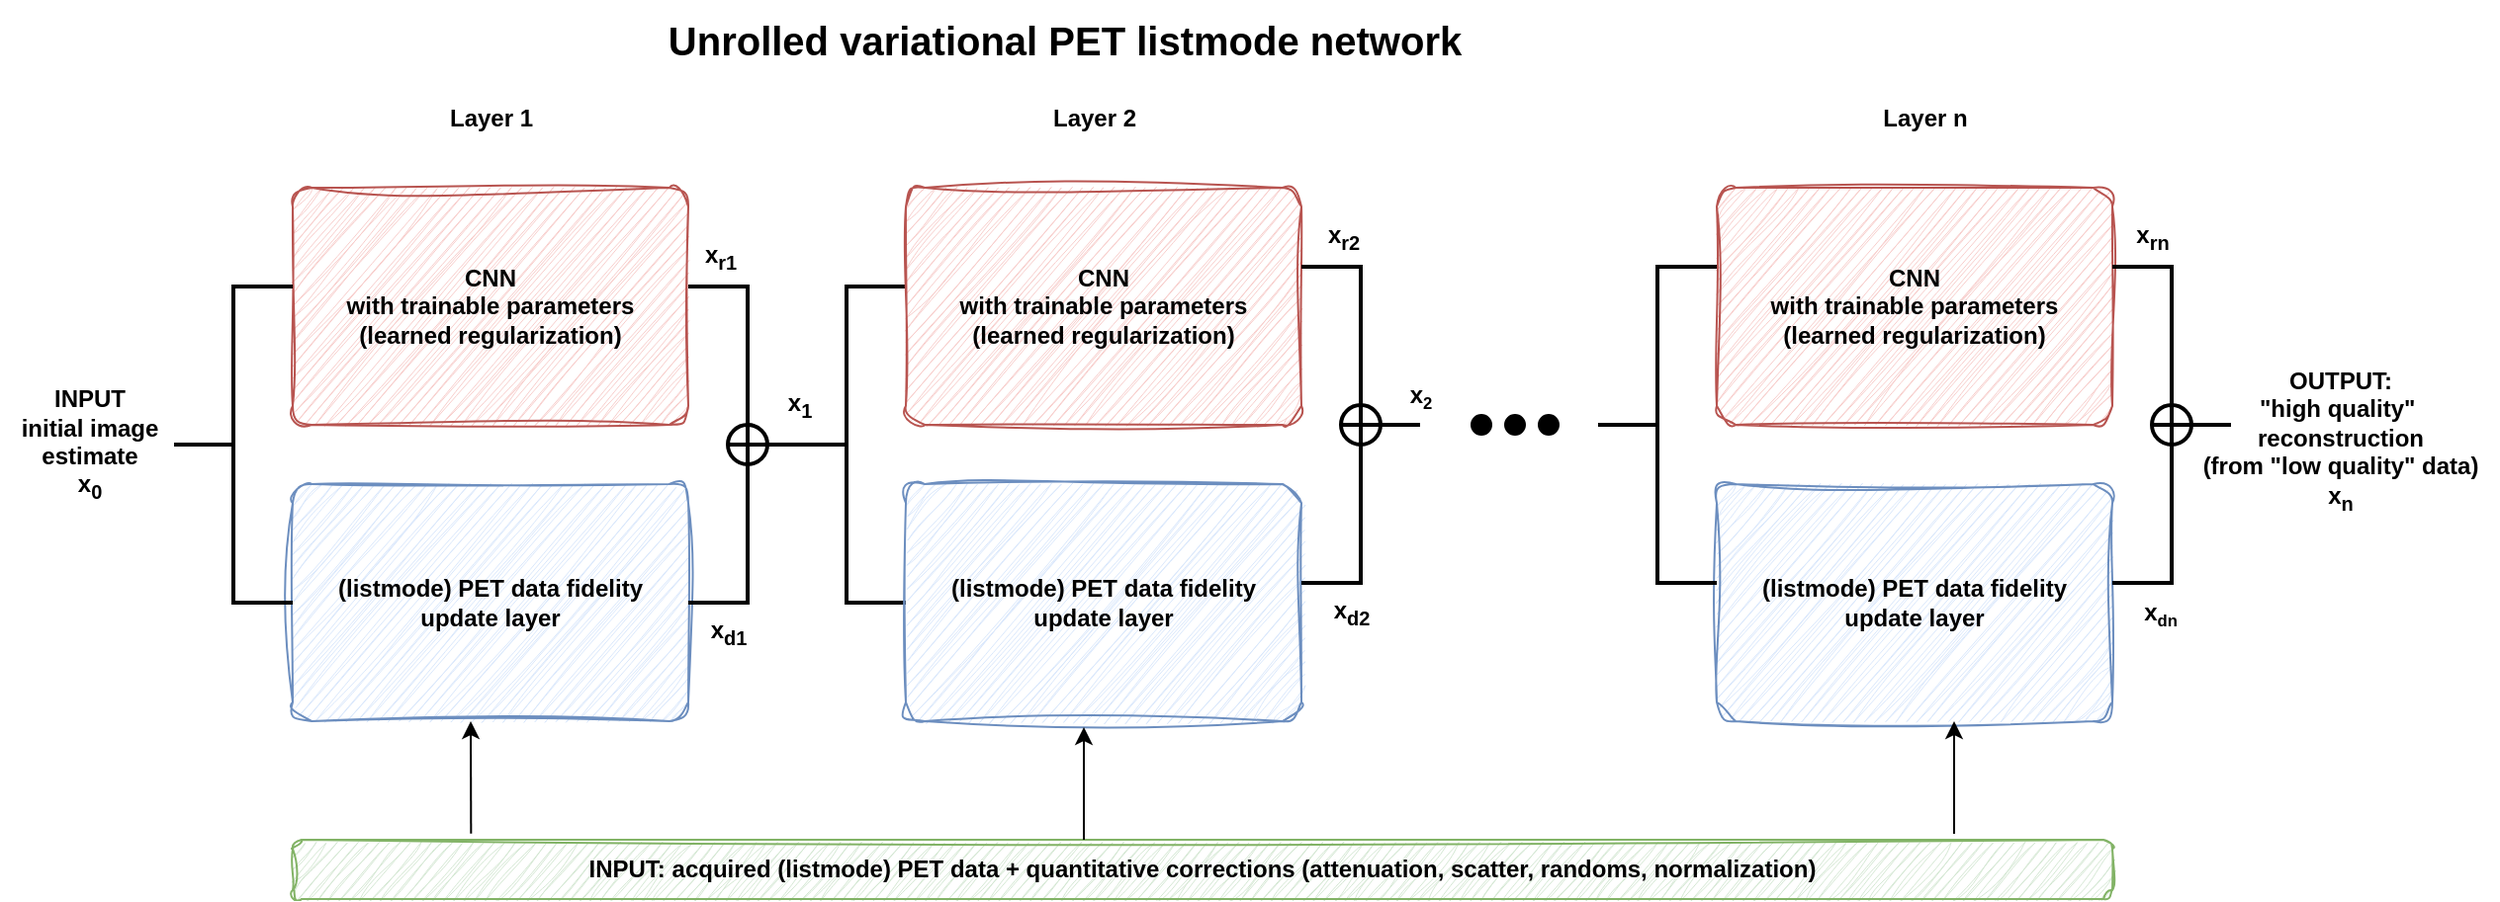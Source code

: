 <mxfile version="24.2.5" type="device">
  <diagram name="Page-1" id="8Qw_1hSMklgCle8Wcz-8">
    <mxGraphModel dx="2146" dy="1535" grid="1" gridSize="10" guides="1" tooltips="1" connect="1" arrows="1" fold="1" page="1" pageScale="1" pageWidth="1169" pageHeight="827" math="0" shadow="0">
      <root>
        <mxCell id="0" />
        <mxCell id="1" parent="0" />
        <mxCell id="LVMC560kpPJ9mfJXyLy--18" value="" style="ellipse;whiteSpace=wrap;html=1;aspect=fixed;fillColor=#000000;" vertex="1" parent="1">
          <mxGeometry x="716" y="205" width="10" height="10" as="geometry" />
        </mxCell>
        <mxCell id="LVMC560kpPJ9mfJXyLy--19" value="" style="ellipse;whiteSpace=wrap;html=1;aspect=fixed;fillColor=#000000;" vertex="1" parent="1">
          <mxGeometry x="733" y="205" width="10" height="10" as="geometry" />
        </mxCell>
        <mxCell id="LVMC560kpPJ9mfJXyLy--20" value="" style="ellipse;whiteSpace=wrap;html=1;aspect=fixed;fillColor=#000000;" vertex="1" parent="1">
          <mxGeometry x="750" y="205" width="10" height="10" as="geometry" />
        </mxCell>
        <mxCell id="LVMC560kpPJ9mfJXyLy--1" value="&lt;b&gt;&lt;font face=&quot;Helvetica&quot;&gt;(listmode) PET data fidelity &lt;br&gt;&lt;/font&gt;&lt;/b&gt;&lt;div&gt;&lt;b&gt;&lt;font face=&quot;Helvetica&quot;&gt;update layer&lt;/font&gt;&lt;/b&gt;&lt;/div&gt;" style="rounded=1;whiteSpace=wrap;html=1;fillColor=#dae8fc;strokeColor=#6c8ebf;shadow=0;glass=0;sketch=1;curveFitting=1;jiggle=2;arcSize=8;" vertex="1" parent="1">
          <mxGeometry x="120" y="240" width="200" height="120" as="geometry" />
        </mxCell>
        <mxCell id="LVMC560kpPJ9mfJXyLy--2" value="&lt;b&gt;CNN&lt;br&gt;with trainable parameters&lt;br&gt;(learned regularization)&lt;/b&gt;" style="rounded=1;whiteSpace=wrap;html=1;fillColor=#f8cecc;strokeColor=#b85450;shadow=0;glass=0;sketch=1;curveFitting=1;jiggle=2;arcSize=8;" vertex="1" parent="1">
          <mxGeometry x="120" y="90" width="200" height="120" as="geometry" />
        </mxCell>
        <mxCell id="LVMC560kpPJ9mfJXyLy--3" value="" style="strokeWidth=2;html=1;shape=mxgraph.flowchart.annotation_2;align=left;labelPosition=right;pointerEvents=1;rotation=-180;" vertex="1" parent="1">
          <mxGeometry x="320" y="140" width="60" height="160" as="geometry" />
        </mxCell>
        <mxCell id="LVMC560kpPJ9mfJXyLy--4" value="" style="strokeWidth=2;html=1;shape=mxgraph.flowchart.annotation_2;align=left;labelPosition=right;pointerEvents=1;rotation=0;" vertex="1" parent="1">
          <mxGeometry x="370" y="140" width="60" height="160" as="geometry" />
        </mxCell>
        <mxCell id="LVMC560kpPJ9mfJXyLy--5" value="&lt;b&gt;&lt;font face=&quot;Helvetica&quot;&gt;(listmode) PET data fidelity &lt;br&gt;&lt;/font&gt;&lt;/b&gt;&lt;div&gt;&lt;b style=&quot;&quot;&gt;&lt;font face=&quot;Helvetica&quot;&gt;update layer&lt;/font&gt;&lt;/b&gt;&lt;/div&gt;" style="rounded=1;whiteSpace=wrap;html=1;fillColor=#dae8fc;strokeColor=#6c8ebf;shadow=0;glass=0;sketch=1;curveFitting=1;jiggle=2;arcSize=8;" vertex="1" parent="1">
          <mxGeometry x="430" y="240" width="200" height="120" as="geometry" />
        </mxCell>
        <mxCell id="LVMC560kpPJ9mfJXyLy--6" value="&lt;b&gt;CNN&lt;br&gt;with trainable parameters&lt;br&gt;&lt;/b&gt;&lt;div&gt;&lt;b&gt;(learned regularization)&lt;/b&gt;&lt;b&gt;&lt;br&gt;&lt;/b&gt;&lt;/div&gt;" style="rounded=1;whiteSpace=wrap;html=1;fillColor=#f8cecc;strokeColor=#b85450;shadow=0;glass=0;sketch=1;curveFitting=1;jiggle=2;arcSize=8;" vertex="1" parent="1">
          <mxGeometry x="430" y="90" width="200" height="120" as="geometry" />
        </mxCell>
        <mxCell id="LVMC560kpPJ9mfJXyLy--7" value="&lt;b&gt;&lt;font face=&quot;Helvetica&quot;&gt;(listmode) PET data fidelity &lt;br&gt;&lt;/font&gt;&lt;/b&gt;&lt;div&gt;&lt;b&gt;&lt;font face=&quot;Helvetica&quot;&gt;update layer&lt;/font&gt;&lt;/b&gt;&lt;/div&gt;" style="rounded=1;whiteSpace=wrap;html=1;fillColor=#dae8fc;strokeColor=#6c8ebf;shadow=0;glass=0;sketch=1;curveFitting=1;jiggle=2;arcSize=8;" vertex="1" parent="1">
          <mxGeometry x="840" y="240" width="200" height="120" as="geometry" />
        </mxCell>
        <mxCell id="LVMC560kpPJ9mfJXyLy--8" value="&lt;b&gt;&lt;font face=&quot;Helvetica&quot;&gt;CNN&lt;br&gt;with trainable parameters&lt;/font&gt;&lt;br&gt;&lt;/b&gt;&lt;div&gt;&lt;b&gt;(learned regularization)&lt;/b&gt;&lt;b&gt;&lt;font face=&quot;Helvetica&quot;&gt;&lt;br&gt;&lt;/font&gt;&lt;/b&gt;&lt;/div&gt;" style="rounded=1;whiteSpace=wrap;html=1;fillColor=#f8cecc;strokeColor=#b85450;shadow=0;glass=0;sketch=1;curveFitting=1;jiggle=2;arcSize=8;" vertex="1" parent="1">
          <mxGeometry x="840" y="90" width="200" height="120" as="geometry" />
        </mxCell>
        <mxCell id="LVMC560kpPJ9mfJXyLy--9" value="" style="strokeWidth=2;html=1;shape=mxgraph.flowchart.annotation_2;align=left;labelPosition=right;pointerEvents=1;rotation=-180;" vertex="1" parent="1">
          <mxGeometry x="1040" y="130" width="60" height="160" as="geometry" />
        </mxCell>
        <mxCell id="LVMC560kpPJ9mfJXyLy--10" value="" style="strokeWidth=2;html=1;shape=mxgraph.flowchart.annotation_2;align=left;labelPosition=right;pointerEvents=1;rotation=-180;" vertex="1" parent="1">
          <mxGeometry x="630" y="130" width="60" height="160" as="geometry" />
        </mxCell>
        <mxCell id="LVMC560kpPJ9mfJXyLy--11" value="" style="strokeWidth=2;html=1;shape=mxgraph.flowchart.annotation_2;align=left;labelPosition=right;pointerEvents=1;rotation=0;" vertex="1" parent="1">
          <mxGeometry x="780" y="130" width="60" height="160" as="geometry" />
        </mxCell>
        <mxCell id="LVMC560kpPJ9mfJXyLy--12" value="" style="strokeWidth=2;html=1;shape=mxgraph.flowchart.annotation_2;align=left;labelPosition=right;pointerEvents=1;rotation=0;" vertex="1" parent="1">
          <mxGeometry x="60" y="140" width="60" height="160" as="geometry" />
        </mxCell>
        <mxCell id="LVMC560kpPJ9mfJXyLy--13" value="&lt;b&gt;Layer 1&lt;/b&gt;" style="text;html=1;align=center;verticalAlign=middle;resizable=0;points=[];autosize=1;strokeColor=none;fillColor=none;" vertex="1" parent="1">
          <mxGeometry x="185" y="40" width="70" height="30" as="geometry" />
        </mxCell>
        <mxCell id="LVMC560kpPJ9mfJXyLy--14" value="&lt;b&gt;Layer 2&lt;/b&gt;" style="text;html=1;align=center;verticalAlign=middle;resizable=0;points=[];autosize=1;strokeColor=none;fillColor=none;" vertex="1" parent="1">
          <mxGeometry x="490" y="40" width="70" height="30" as="geometry" />
        </mxCell>
        <mxCell id="LVMC560kpPJ9mfJXyLy--15" value="&lt;b&gt;Layer n&lt;/b&gt;" style="text;html=1;align=center;verticalAlign=middle;resizable=0;points=[];autosize=1;strokeColor=none;fillColor=none;" vertex="1" parent="1">
          <mxGeometry x="910" y="40" width="70" height="30" as="geometry" />
        </mxCell>
        <mxCell id="LVMC560kpPJ9mfJXyLy--16" value="&lt;div&gt;&lt;b&gt;INPUT&lt;/b&gt;&lt;/div&gt;&lt;b&gt;initial image&lt;br&gt;estimate&lt;/b&gt;&lt;div&gt;&lt;b&gt;x&lt;sub&gt;0&lt;/sub&gt;&lt;/b&gt;&lt;/div&gt;" style="text;html=1;align=center;verticalAlign=middle;resizable=0;points=[];autosize=1;strokeColor=none;fillColor=none;" vertex="1" parent="1">
          <mxGeometry x="-28" y="185" width="90" height="70" as="geometry" />
        </mxCell>
        <mxCell id="LVMC560kpPJ9mfJXyLy--17" value="&lt;div&gt;&lt;b&gt;OUTPUT:&lt;/b&gt;&lt;/div&gt;&lt;b&gt;&quot;high quality&quot;&amp;nbsp;&lt;br&gt;reconstruction&lt;br&gt;(from &quot;low quality&quot; data)&lt;br&gt;x&lt;sub&gt;n&lt;/sub&gt;&lt;/b&gt;" style="text;html=1;align=center;verticalAlign=middle;resizable=0;points=[];autosize=1;strokeColor=none;fillColor=none;" vertex="1" parent="1">
          <mxGeometry x="1075" y="173" width="160" height="90" as="geometry" />
        </mxCell>
        <mxCell id="LVMC560kpPJ9mfJXyLy--21" value="&lt;font color=&quot;#000000&quot;&gt;&lt;b&gt;INPUT: acquired (listmode) PET data + quantitative corrections (attenuation, scatter, randoms, normalization)&lt;/b&gt;&lt;/font&gt;" style="rounded=1;whiteSpace=wrap;html=1;fillColor=#d5e8d4;strokeColor=#82b366;sketch=1;curveFitting=1;jiggle=2;" vertex="1" parent="1">
          <mxGeometry x="120" y="420" width="920" height="30" as="geometry" />
        </mxCell>
        <mxCell id="LVMC560kpPJ9mfJXyLy--26" value="" style="endArrow=classic;html=1;rounded=0;exitX=0.098;exitY=-0.104;exitDx=0;exitDy=0;exitPerimeter=0;" edge="1" parent="1" source="LVMC560kpPJ9mfJXyLy--21">
          <mxGeometry width="50" height="50" relative="1" as="geometry">
            <mxPoint x="210" y="410" as="sourcePoint" />
            <mxPoint x="210" y="360" as="targetPoint" />
          </mxGeometry>
        </mxCell>
        <mxCell id="LVMC560kpPJ9mfJXyLy--27" value="" style="endArrow=classic;html=1;rounded=0;exitX=0.098;exitY=-0.104;exitDx=0;exitDy=0;exitPerimeter=0;" edge="1" parent="1">
          <mxGeometry width="50" height="50" relative="1" as="geometry">
            <mxPoint x="520" y="420" as="sourcePoint" />
            <mxPoint x="520" y="363" as="targetPoint" />
          </mxGeometry>
        </mxCell>
        <mxCell id="LVMC560kpPJ9mfJXyLy--28" value="" style="endArrow=classic;html=1;rounded=0;exitX=0.098;exitY=-0.104;exitDx=0;exitDy=0;exitPerimeter=0;" edge="1" parent="1">
          <mxGeometry width="50" height="50" relative="1" as="geometry">
            <mxPoint x="960" y="417" as="sourcePoint" />
            <mxPoint x="960" y="360" as="targetPoint" />
          </mxGeometry>
        </mxCell>
        <mxCell id="LVMC560kpPJ9mfJXyLy--29" value="" style="verticalLabelPosition=bottom;verticalAlign=top;html=1;shape=mxgraph.flowchart.summing_function;strokeWidth=2;" vertex="1" parent="1">
          <mxGeometry x="340" y="210" width="20" height="20" as="geometry" />
        </mxCell>
        <mxCell id="LVMC560kpPJ9mfJXyLy--31" value="" style="verticalLabelPosition=bottom;verticalAlign=top;html=1;shape=mxgraph.flowchart.summing_function;strokeWidth=2;" vertex="1" parent="1">
          <mxGeometry x="650" y="200" width="20" height="20" as="geometry" />
        </mxCell>
        <mxCell id="LVMC560kpPJ9mfJXyLy--32" value="" style="verticalLabelPosition=bottom;verticalAlign=top;html=1;shape=mxgraph.flowchart.summing_function;strokeWidth=2;" vertex="1" parent="1">
          <mxGeometry x="1060" y="200" width="20" height="20" as="geometry" />
        </mxCell>
        <mxCell id="LVMC560kpPJ9mfJXyLy--34" value="&lt;b&gt;x&lt;sub&gt;1&lt;/sub&gt;&lt;/b&gt;" style="text;html=1;align=center;verticalAlign=middle;resizable=0;points=[];autosize=1;strokeColor=none;fillColor=none;" vertex="1" parent="1">
          <mxGeometry x="356" y="185" width="40" height="30" as="geometry" />
        </mxCell>
        <mxCell id="LVMC560kpPJ9mfJXyLy--35" value="&lt;b&gt;x&lt;span style=&quot;font-size: 10px;&quot;&gt;&lt;sub&gt;2&lt;/sub&gt;&lt;/span&gt;&lt;/b&gt;" style="text;html=1;align=center;verticalAlign=middle;resizable=0;points=[];autosize=1;strokeColor=none;fillColor=none;" vertex="1" parent="1">
          <mxGeometry x="675" y="180" width="30" height="30" as="geometry" />
        </mxCell>
        <mxCell id="LVMC560kpPJ9mfJXyLy--36" value="&lt;b&gt;x&lt;sub&gt;d1&lt;/sub&gt;&lt;/b&gt;" style="text;html=1;align=center;verticalAlign=middle;resizable=0;points=[];autosize=1;strokeColor=none;fillColor=none;" vertex="1" parent="1">
          <mxGeometry x="320" y="300" width="40" height="30" as="geometry" />
        </mxCell>
        <mxCell id="LVMC560kpPJ9mfJXyLy--37" value="&lt;b&gt;x&lt;sub&gt;r1&lt;/sub&gt;&lt;/b&gt;" style="text;html=1;align=center;verticalAlign=middle;resizable=0;points=[];autosize=1;strokeColor=none;fillColor=none;" vertex="1" parent="1">
          <mxGeometry x="316" y="110" width="40" height="30" as="geometry" />
        </mxCell>
        <mxCell id="LVMC560kpPJ9mfJXyLy--38" value="&lt;b&gt;x&lt;sub&gt;d2&lt;/sub&gt;&lt;/b&gt;" style="text;html=1;align=center;verticalAlign=middle;resizable=0;points=[];autosize=1;strokeColor=none;fillColor=none;" vertex="1" parent="1">
          <mxGeometry x="635" y="290" width="40" height="30" as="geometry" />
        </mxCell>
        <mxCell id="LVMC560kpPJ9mfJXyLy--39" value="&lt;b&gt;x&lt;sub&gt;r2&lt;/sub&gt;&lt;/b&gt;" style="text;html=1;align=center;verticalAlign=middle;resizable=0;points=[];autosize=1;strokeColor=none;fillColor=none;" vertex="1" parent="1">
          <mxGeometry x="631" y="100" width="40" height="30" as="geometry" />
        </mxCell>
        <mxCell id="LVMC560kpPJ9mfJXyLy--40" value="&lt;b&gt;x&lt;sub&gt;rn&lt;/sub&gt;&lt;/b&gt;" style="text;html=1;align=center;verticalAlign=middle;resizable=0;points=[];autosize=1;strokeColor=none;fillColor=none;" vertex="1" parent="1">
          <mxGeometry x="1040" y="100" width="40" height="30" as="geometry" />
        </mxCell>
        <mxCell id="LVMC560kpPJ9mfJXyLy--41" value="&lt;b&gt;x&lt;span style=&quot;font-size: 10px;&quot;&gt;&lt;sub&gt;dn&lt;/sub&gt;&lt;/span&gt;&lt;/b&gt;" style="text;html=1;align=center;verticalAlign=middle;resizable=0;points=[];autosize=1;strokeColor=none;fillColor=none;" vertex="1" parent="1">
          <mxGeometry x="1044" y="290" width="40" height="30" as="geometry" />
        </mxCell>
        <mxCell id="LVMC560kpPJ9mfJXyLy--42" value="&lt;b&gt;&lt;font style=&quot;font-size: 20px;&quot;&gt;Unrolled variational PET listmode network&lt;/font&gt;&lt;/b&gt;" style="text;html=1;align=center;verticalAlign=middle;resizable=0;points=[];autosize=1;strokeColor=none;fillColor=none;" vertex="1" parent="1">
          <mxGeometry x="300" y="-5" width="420" height="40" as="geometry" />
        </mxCell>
      </root>
    </mxGraphModel>
  </diagram>
</mxfile>
